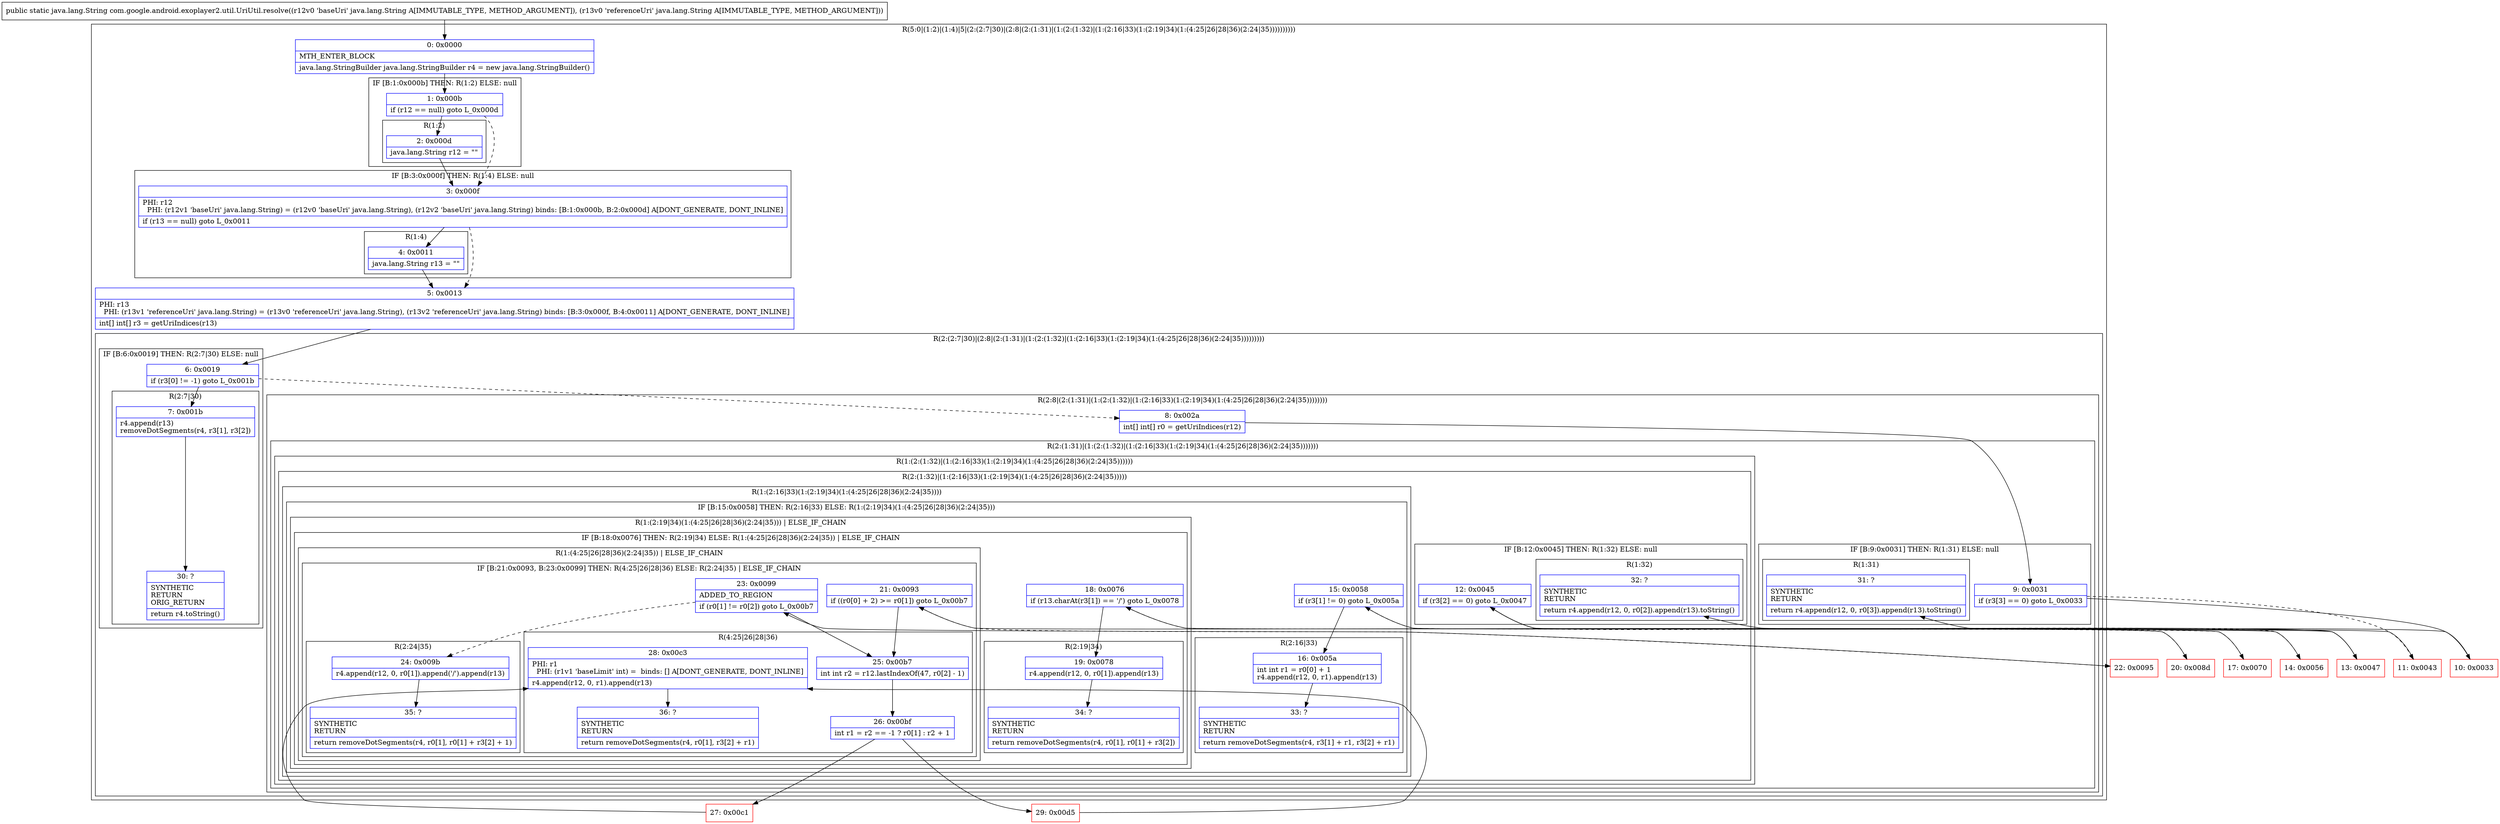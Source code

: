 digraph "CFG forcom.google.android.exoplayer2.util.UriUtil.resolve(Ljava\/lang\/String;Ljava\/lang\/String;)Ljava\/lang\/String;" {
subgraph cluster_Region_676835355 {
label = "R(5:0|(1:2)|(1:4)|5|(2:(2:7|30)|(2:8|(2:(1:31)|(1:(2:(1:32)|(1:(2:16|33)(1:(2:19|34)(1:(4:25|26|28|36)(2:24|35))))))))))";
node [shape=record,color=blue];
Node_0 [shape=record,label="{0\:\ 0x0000|MTH_ENTER_BLOCK\l|java.lang.StringBuilder java.lang.StringBuilder r4 = new java.lang.StringBuilder()\l}"];
subgraph cluster_IfRegion_640299442 {
label = "IF [B:1:0x000b] THEN: R(1:2) ELSE: null";
node [shape=record,color=blue];
Node_1 [shape=record,label="{1\:\ 0x000b|if (r12 == null) goto L_0x000d\l}"];
subgraph cluster_Region_1114877971 {
label = "R(1:2)";
node [shape=record,color=blue];
Node_2 [shape=record,label="{2\:\ 0x000d|java.lang.String r12 = \"\"\l}"];
}
}
subgraph cluster_IfRegion_866862063 {
label = "IF [B:3:0x000f] THEN: R(1:4) ELSE: null";
node [shape=record,color=blue];
Node_3 [shape=record,label="{3\:\ 0x000f|PHI: r12 \l  PHI: (r12v1 'baseUri' java.lang.String) = (r12v0 'baseUri' java.lang.String), (r12v2 'baseUri' java.lang.String) binds: [B:1:0x000b, B:2:0x000d] A[DONT_GENERATE, DONT_INLINE]\l|if (r13 == null) goto L_0x0011\l}"];
subgraph cluster_Region_1924531280 {
label = "R(1:4)";
node [shape=record,color=blue];
Node_4 [shape=record,label="{4\:\ 0x0011|java.lang.String r13 = \"\"\l}"];
}
}
Node_5 [shape=record,label="{5\:\ 0x0013|PHI: r13 \l  PHI: (r13v1 'referenceUri' java.lang.String) = (r13v0 'referenceUri' java.lang.String), (r13v2 'referenceUri' java.lang.String) binds: [B:3:0x000f, B:4:0x0011] A[DONT_GENERATE, DONT_INLINE]\l|int[] int[] r3 = getUriIndices(r13)\l}"];
subgraph cluster_Region_90577941 {
label = "R(2:(2:7|30)|(2:8|(2:(1:31)|(1:(2:(1:32)|(1:(2:16|33)(1:(2:19|34)(1:(4:25|26|28|36)(2:24|35)))))))))";
node [shape=record,color=blue];
subgraph cluster_IfRegion_1376084206 {
label = "IF [B:6:0x0019] THEN: R(2:7|30) ELSE: null";
node [shape=record,color=blue];
Node_6 [shape=record,label="{6\:\ 0x0019|if (r3[0] != \-1) goto L_0x001b\l}"];
subgraph cluster_Region_404874118 {
label = "R(2:7|30)";
node [shape=record,color=blue];
Node_7 [shape=record,label="{7\:\ 0x001b|r4.append(r13)\lremoveDotSegments(r4, r3[1], r3[2])\l}"];
Node_30 [shape=record,label="{30\:\ ?|SYNTHETIC\lRETURN\lORIG_RETURN\l|return r4.toString()\l}"];
}
}
subgraph cluster_Region_666938589 {
label = "R(2:8|(2:(1:31)|(1:(2:(1:32)|(1:(2:16|33)(1:(2:19|34)(1:(4:25|26|28|36)(2:24|35))))))))";
node [shape=record,color=blue];
Node_8 [shape=record,label="{8\:\ 0x002a|int[] int[] r0 = getUriIndices(r12)\l}"];
subgraph cluster_Region_1523242882 {
label = "R(2:(1:31)|(1:(2:(1:32)|(1:(2:16|33)(1:(2:19|34)(1:(4:25|26|28|36)(2:24|35)))))))";
node [shape=record,color=blue];
subgraph cluster_IfRegion_1101741218 {
label = "IF [B:9:0x0031] THEN: R(1:31) ELSE: null";
node [shape=record,color=blue];
Node_9 [shape=record,label="{9\:\ 0x0031|if (r3[3] == 0) goto L_0x0033\l}"];
subgraph cluster_Region_614398489 {
label = "R(1:31)";
node [shape=record,color=blue];
Node_31 [shape=record,label="{31\:\ ?|SYNTHETIC\lRETURN\l|return r4.append(r12, 0, r0[3]).append(r13).toString()\l}"];
}
}
subgraph cluster_Region_865551119 {
label = "R(1:(2:(1:32)|(1:(2:16|33)(1:(2:19|34)(1:(4:25|26|28|36)(2:24|35))))))";
node [shape=record,color=blue];
subgraph cluster_Region_1900107177 {
label = "R(2:(1:32)|(1:(2:16|33)(1:(2:19|34)(1:(4:25|26|28|36)(2:24|35)))))";
node [shape=record,color=blue];
subgraph cluster_IfRegion_1782618880 {
label = "IF [B:12:0x0045] THEN: R(1:32) ELSE: null";
node [shape=record,color=blue];
Node_12 [shape=record,label="{12\:\ 0x0045|if (r3[2] == 0) goto L_0x0047\l}"];
subgraph cluster_Region_55185513 {
label = "R(1:32)";
node [shape=record,color=blue];
Node_32 [shape=record,label="{32\:\ ?|SYNTHETIC\lRETURN\l|return r4.append(r12, 0, r0[2]).append(r13).toString()\l}"];
}
}
subgraph cluster_Region_1148348704 {
label = "R(1:(2:16|33)(1:(2:19|34)(1:(4:25|26|28|36)(2:24|35))))";
node [shape=record,color=blue];
subgraph cluster_IfRegion_1189987218 {
label = "IF [B:15:0x0058] THEN: R(2:16|33) ELSE: R(1:(2:19|34)(1:(4:25|26|28|36)(2:24|35)))";
node [shape=record,color=blue];
Node_15 [shape=record,label="{15\:\ 0x0058|if (r3[1] != 0) goto L_0x005a\l}"];
subgraph cluster_Region_378056563 {
label = "R(2:16|33)";
node [shape=record,color=blue];
Node_16 [shape=record,label="{16\:\ 0x005a|int int r1 = r0[0] + 1\lr4.append(r12, 0, r1).append(r13)\l}"];
Node_33 [shape=record,label="{33\:\ ?|SYNTHETIC\lRETURN\l|return removeDotSegments(r4, r3[1] + r1, r3[2] + r1)\l}"];
}
subgraph cluster_Region_1216921835 {
label = "R(1:(2:19|34)(1:(4:25|26|28|36)(2:24|35))) | ELSE_IF_CHAIN\l";
node [shape=record,color=blue];
subgraph cluster_IfRegion_1058462129 {
label = "IF [B:18:0x0076] THEN: R(2:19|34) ELSE: R(1:(4:25|26|28|36)(2:24|35)) | ELSE_IF_CHAIN\l";
node [shape=record,color=blue];
Node_18 [shape=record,label="{18\:\ 0x0076|if (r13.charAt(r3[1]) == '\/') goto L_0x0078\l}"];
subgraph cluster_Region_27411447 {
label = "R(2:19|34)";
node [shape=record,color=blue];
Node_19 [shape=record,label="{19\:\ 0x0078|r4.append(r12, 0, r0[1]).append(r13)\l}"];
Node_34 [shape=record,label="{34\:\ ?|SYNTHETIC\lRETURN\l|return removeDotSegments(r4, r0[1], r0[1] + r3[2])\l}"];
}
subgraph cluster_Region_1099857358 {
label = "R(1:(4:25|26|28|36)(2:24|35)) | ELSE_IF_CHAIN\l";
node [shape=record,color=blue];
subgraph cluster_IfRegion_1236708286 {
label = "IF [B:21:0x0093, B:23:0x0099] THEN: R(4:25|26|28|36) ELSE: R(2:24|35) | ELSE_IF_CHAIN\l";
node [shape=record,color=blue];
Node_21 [shape=record,label="{21\:\ 0x0093|if ((r0[0] + 2) \>= r0[1]) goto L_0x00b7\l}"];
Node_23 [shape=record,label="{23\:\ 0x0099|ADDED_TO_REGION\l|if (r0[1] != r0[2]) goto L_0x00b7\l}"];
subgraph cluster_Region_1379876840 {
label = "R(4:25|26|28|36)";
node [shape=record,color=blue];
Node_25 [shape=record,label="{25\:\ 0x00b7|int int r2 = r12.lastIndexOf(47, r0[2] \- 1)\l}"];
Node_26 [shape=record,label="{26\:\ 0x00bf|int r1 = r2 == \-1 ? r0[1] : r2 + 1\l}"];
Node_28 [shape=record,label="{28\:\ 0x00c3|PHI: r1 \l  PHI: (r1v1 'baseLimit' int) =  binds: [] A[DONT_GENERATE, DONT_INLINE]\l|r4.append(r12, 0, r1).append(r13)\l}"];
Node_36 [shape=record,label="{36\:\ ?|SYNTHETIC\lRETURN\l|return removeDotSegments(r4, r0[1], r3[2] + r1)\l}"];
}
subgraph cluster_Region_27636894 {
label = "R(2:24|35)";
node [shape=record,color=blue];
Node_24 [shape=record,label="{24\:\ 0x009b|r4.append(r12, 0, r0[1]).append('\/').append(r13)\l}"];
Node_35 [shape=record,label="{35\:\ ?|SYNTHETIC\lRETURN\l|return removeDotSegments(r4, r0[1], r0[1] + r3[2] + 1)\l}"];
}
}
}
}
}
}
}
}
}
}
}
}
}
Node_10 [shape=record,color=red,label="{10\:\ 0x0033}"];
Node_11 [shape=record,color=red,label="{11\:\ 0x0043}"];
Node_13 [shape=record,color=red,label="{13\:\ 0x0047}"];
Node_14 [shape=record,color=red,label="{14\:\ 0x0056}"];
Node_17 [shape=record,color=red,label="{17\:\ 0x0070}"];
Node_20 [shape=record,color=red,label="{20\:\ 0x008d}"];
Node_22 [shape=record,color=red,label="{22\:\ 0x0095}"];
Node_27 [shape=record,color=red,label="{27\:\ 0x00c1}"];
Node_29 [shape=record,color=red,label="{29\:\ 0x00d5}"];
MethodNode[shape=record,label="{public static java.lang.String com.google.android.exoplayer2.util.UriUtil.resolve((r12v0 'baseUri' java.lang.String A[IMMUTABLE_TYPE, METHOD_ARGUMENT]), (r13v0 'referenceUri' java.lang.String A[IMMUTABLE_TYPE, METHOD_ARGUMENT])) }"];
MethodNode -> Node_0;
Node_0 -> Node_1;
Node_1 -> Node_2;
Node_1 -> Node_3[style=dashed];
Node_2 -> Node_3;
Node_3 -> Node_4;
Node_3 -> Node_5[style=dashed];
Node_4 -> Node_5;
Node_5 -> Node_6;
Node_6 -> Node_7;
Node_6 -> Node_8[style=dashed];
Node_7 -> Node_30;
Node_8 -> Node_9;
Node_9 -> Node_10;
Node_9 -> Node_11[style=dashed];
Node_12 -> Node_13;
Node_12 -> Node_14[style=dashed];
Node_15 -> Node_16;
Node_15 -> Node_17[style=dashed];
Node_16 -> Node_33;
Node_18 -> Node_19;
Node_18 -> Node_20[style=dashed];
Node_19 -> Node_34;
Node_21 -> Node_22[style=dashed];
Node_21 -> Node_25;
Node_23 -> Node_24[style=dashed];
Node_23 -> Node_25;
Node_25 -> Node_26;
Node_26 -> Node_27;
Node_26 -> Node_29;
Node_28 -> Node_36;
Node_24 -> Node_35;
Node_10 -> Node_31;
Node_11 -> Node_12;
Node_13 -> Node_32;
Node_14 -> Node_15;
Node_17 -> Node_18;
Node_20 -> Node_21;
Node_22 -> Node_23;
Node_27 -> Node_28;
Node_29 -> Node_28;
}

